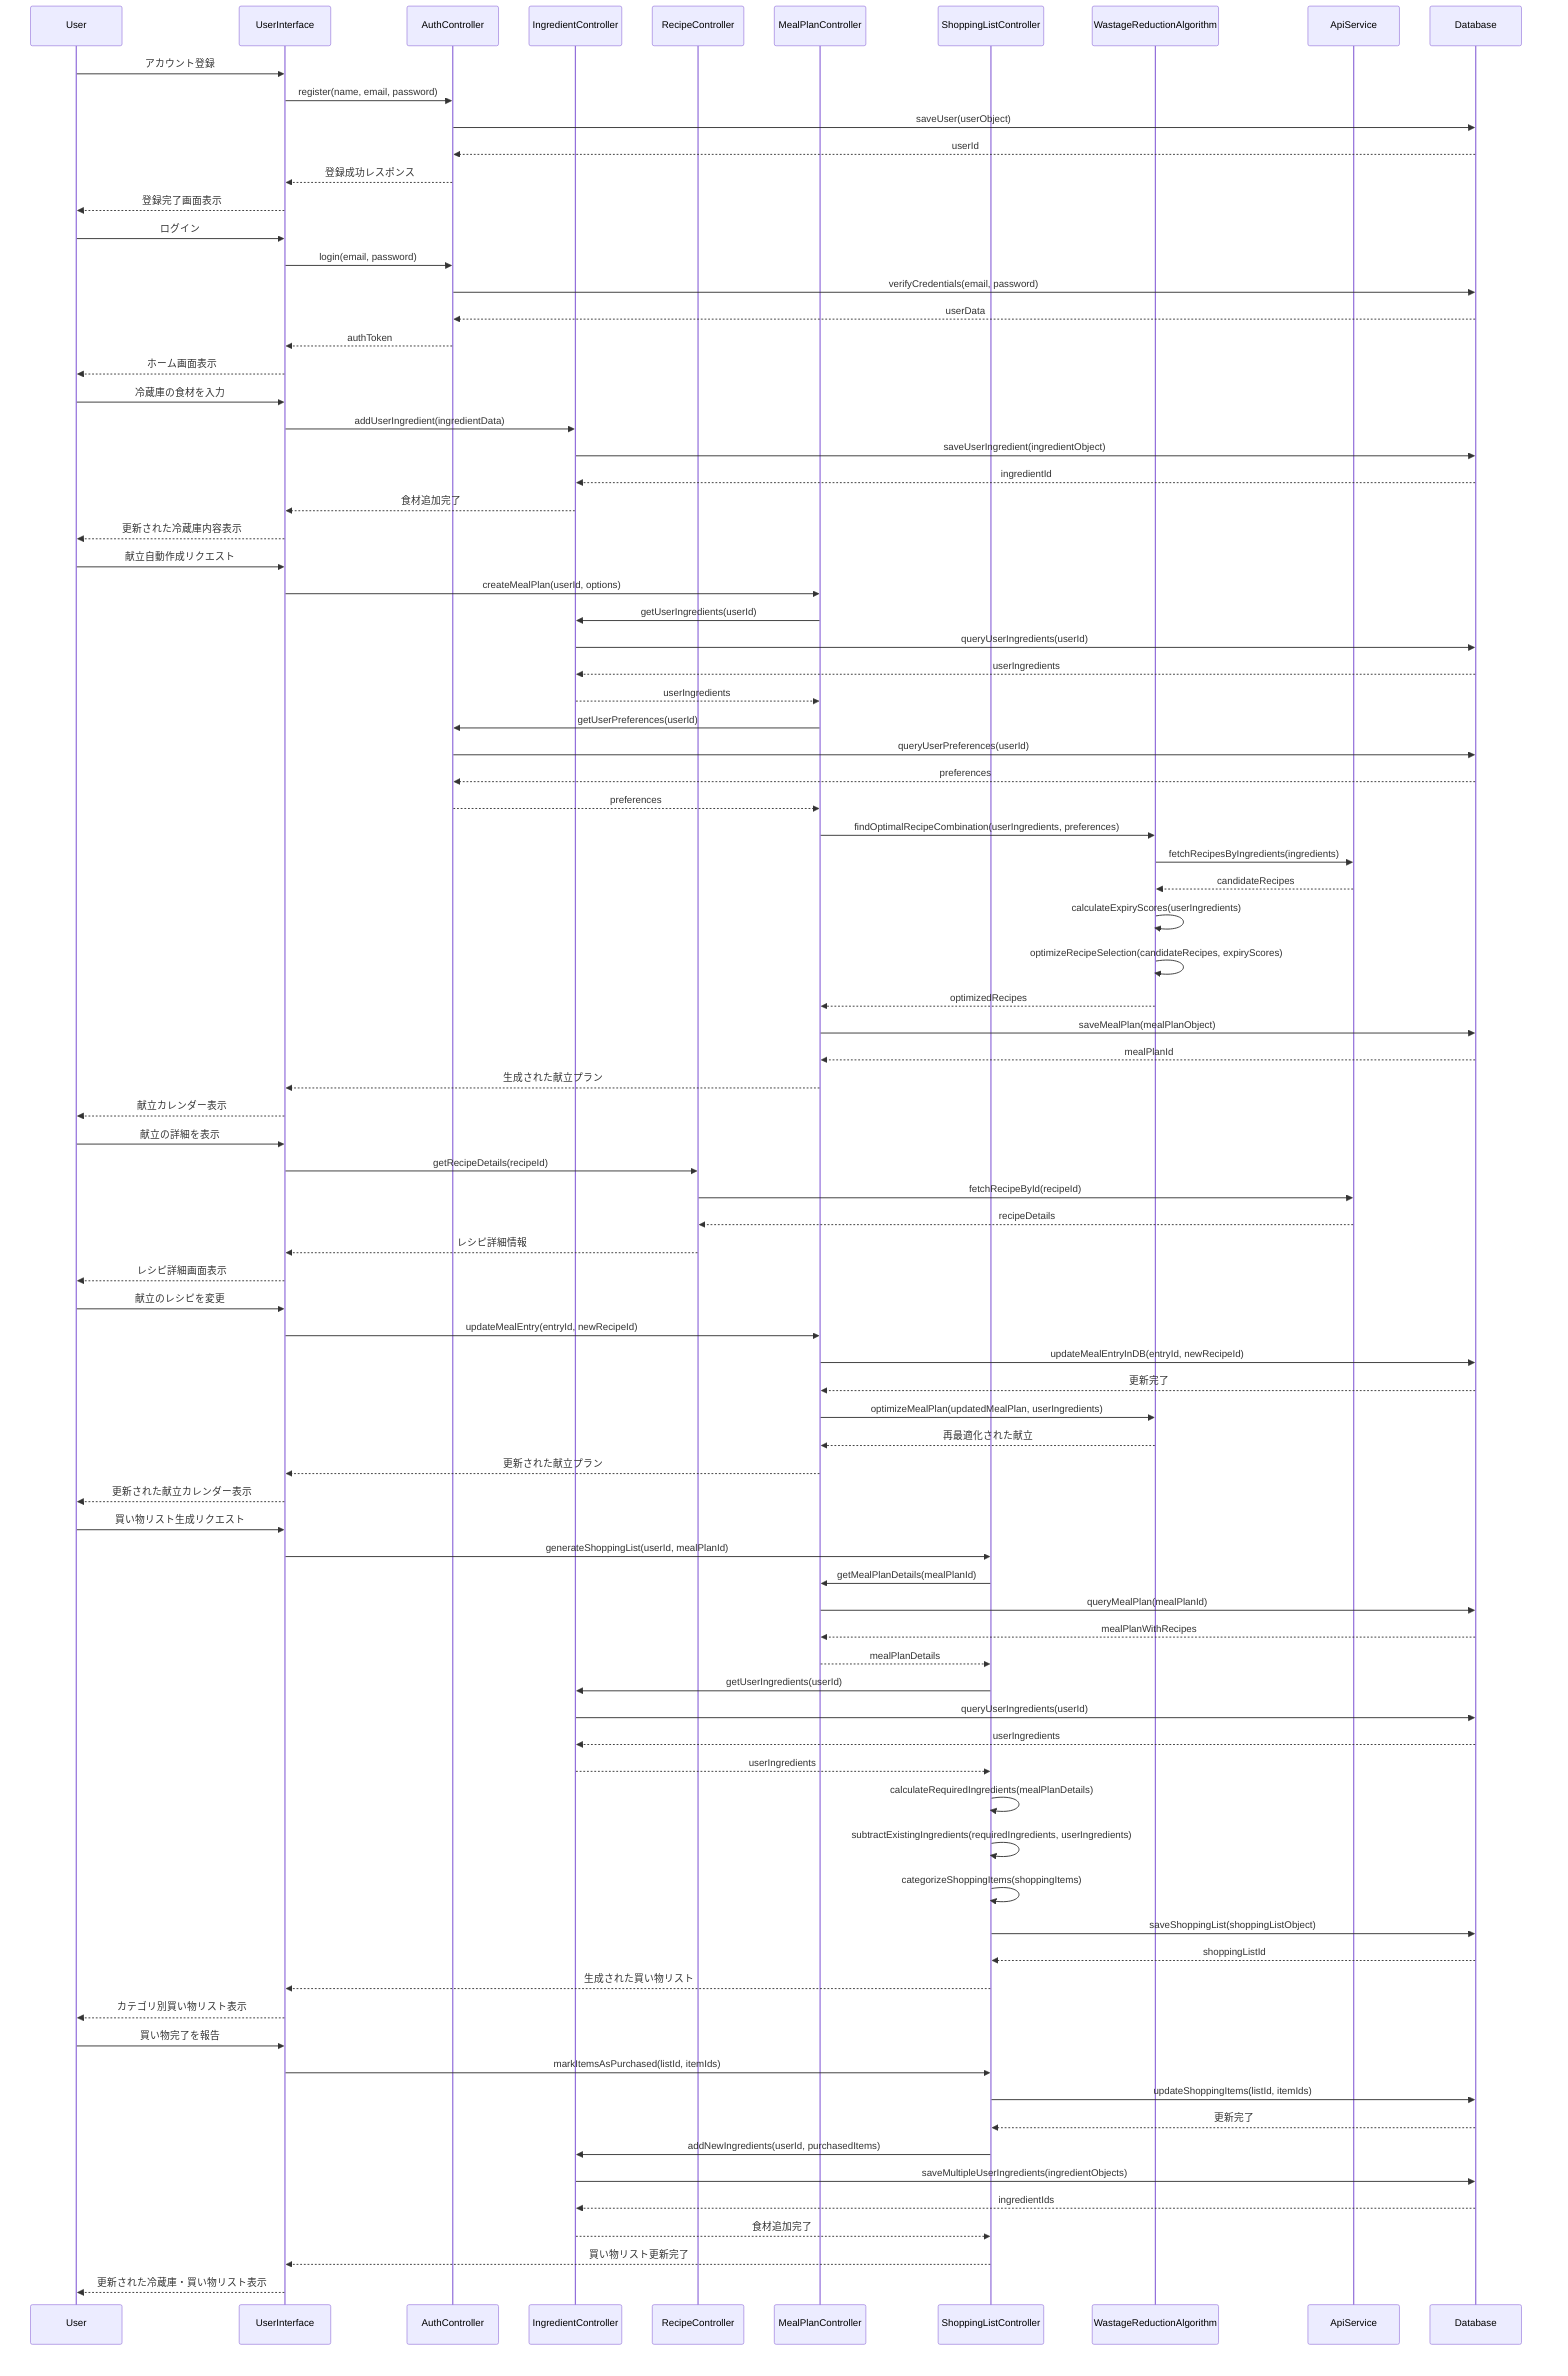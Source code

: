 sequenceDiagram
    participant User
    participant UI as UserInterface
    participant Auth as AuthController
    participant Ingredient as IngredientController
    participant Recipe as RecipeController
    participant MealPlan as MealPlanController
    participant ShoppingList as ShoppingListController
    participant WRAL as WastageReductionAlgorithm
    participant API as ApiService
    participant DB as Database
    
    %% ユーザー登録・ログインフロー
    User->>UI: アカウント登録
    UI->>Auth: register(name, email, password)
    Auth->>DB: saveUser(userObject)
    DB-->>Auth: userId
    Auth-->>UI: 登録成功レスポンス
    UI-->>User: 登録完了画面表示
    
    User->>UI: ログイン
    UI->>Auth: login(email, password)
    Auth->>DB: verifyCredentials(email, password)
    DB-->>Auth: userData
    Auth-->>UI: authToken
    UI-->>User: ホーム画面表示
    
    %% 食材管理フロー
    User->>UI: 冷蔵庫の食材を入力
    UI->>Ingredient: addUserIngredient(ingredientData)
    Ingredient->>DB: saveUserIngredient(ingredientObject)
    DB-->>Ingredient: ingredientId
    Ingredient-->>UI: 食材追加完了
    UI-->>User: 更新された冷蔵庫内容表示
    
    %% 自動献立作成フロー
    User->>UI: 献立自動作成リクエスト
    UI->>MealPlan: createMealPlan(userId, options)
    MealPlan->>Ingredient: getUserIngredients(userId)
    Ingredient->>DB: queryUserIngredients(userId)
    DB-->>Ingredient: userIngredients
    Ingredient-->>MealPlan: userIngredients
    MealPlan->>Auth: getUserPreferences(userId)
    Auth->>DB: queryUserPreferences(userId)
    DB-->>Auth: preferences
    Auth-->>MealPlan: preferences
    MealPlan->>WRAL: findOptimalRecipeCombination(userIngredients, preferences)
    WRAL->>API: fetchRecipesByIngredients(ingredients)
    API-->>WRAL: candidateRecipes
    WRAL->>WRAL: calculateExpiryScores(userIngredients)
    WRAL->>WRAL: optimizeRecipeSelection(candidateRecipes, expiryScores)
    WRAL-->>MealPlan: optimizedRecipes
    MealPlan->>DB: saveMealPlan(mealPlanObject)
    DB-->>MealPlan: mealPlanId
    MealPlan-->>UI: 生成された献立プラン
    UI-->>User: 献立カレンダー表示
    
    %% 献立詳細確認フロー
    User->>UI: 献立の詳細を表示
    UI->>Recipe: getRecipeDetails(recipeId)
    Recipe->>API: fetchRecipeById(recipeId)
    API-->>Recipe: recipeDetails
    Recipe-->>UI: レシピ詳細情報
    UI-->>User: レシピ詳細画面表示
    
    %% 献立カスタマイズフロー
    User->>UI: 献立のレシピを変更
    UI->>MealPlan: updateMealEntry(entryId, newRecipeId)
    MealPlan->>DB: updateMealEntryInDB(entryId, newRecipeId)
    DB-->>MealPlan: 更新完了
    MealPlan->>WRAL: optimizeMealPlan(updatedMealPlan, userIngredients)
    WRAL-->>MealPlan: 再最適化された献立
    MealPlan-->>UI: 更新された献立プラン
    UI-->>User: 更新された献立カレンダー表示
    
    %% 買い物リスト生成フロー
    User->>UI: 買い物リスト生成リクエスト
    UI->>ShoppingList: generateShoppingList(userId, mealPlanId)
    ShoppingList->>MealPlan: getMealPlanDetails(mealPlanId)
    MealPlan->>DB: queryMealPlan(mealPlanId)
    DB-->>MealPlan: mealPlanWithRecipes
    MealPlan-->>ShoppingList: mealPlanDetails
    ShoppingList->>Ingredient: getUserIngredients(userId)
    Ingredient->>DB: queryUserIngredients(userId)
    DB-->>Ingredient: userIngredients
    Ingredient-->>ShoppingList: userIngredients
    ShoppingList->>ShoppingList: calculateRequiredIngredients(mealPlanDetails)
    ShoppingList->>ShoppingList: subtractExistingIngredients(requiredIngredients, userIngredients)
    ShoppingList->>ShoppingList: categorizeShoppingItems(shoppingItems)
    ShoppingList->>DB: saveShoppingList(shoppingListObject)
    DB-->>ShoppingList: shoppingListId
    ShoppingList-->>UI: 生成された買い物リスト
    UI-->>User: カテゴリ別買い物リスト表示
    
    %% 買い物完了処理フロー
    User->>UI: 買い物完了を報告
    UI->>ShoppingList: markItemsAsPurchased(listId, itemIds)
    ShoppingList->>DB: updateShoppingItems(listId, itemIds)
    DB-->>ShoppingList: 更新完了
    ShoppingList->>Ingredient: addNewIngredients(userId, purchasedItems)
    Ingredient->>DB: saveMultipleUserIngredients(ingredientObjects)
    DB-->>Ingredient: ingredientIds
    Ingredient-->>ShoppingList: 食材追加完了
    ShoppingList-->>UI: 買い物リスト更新完了
    UI-->>User: 更新された冷蔵庫・買い物リスト表示